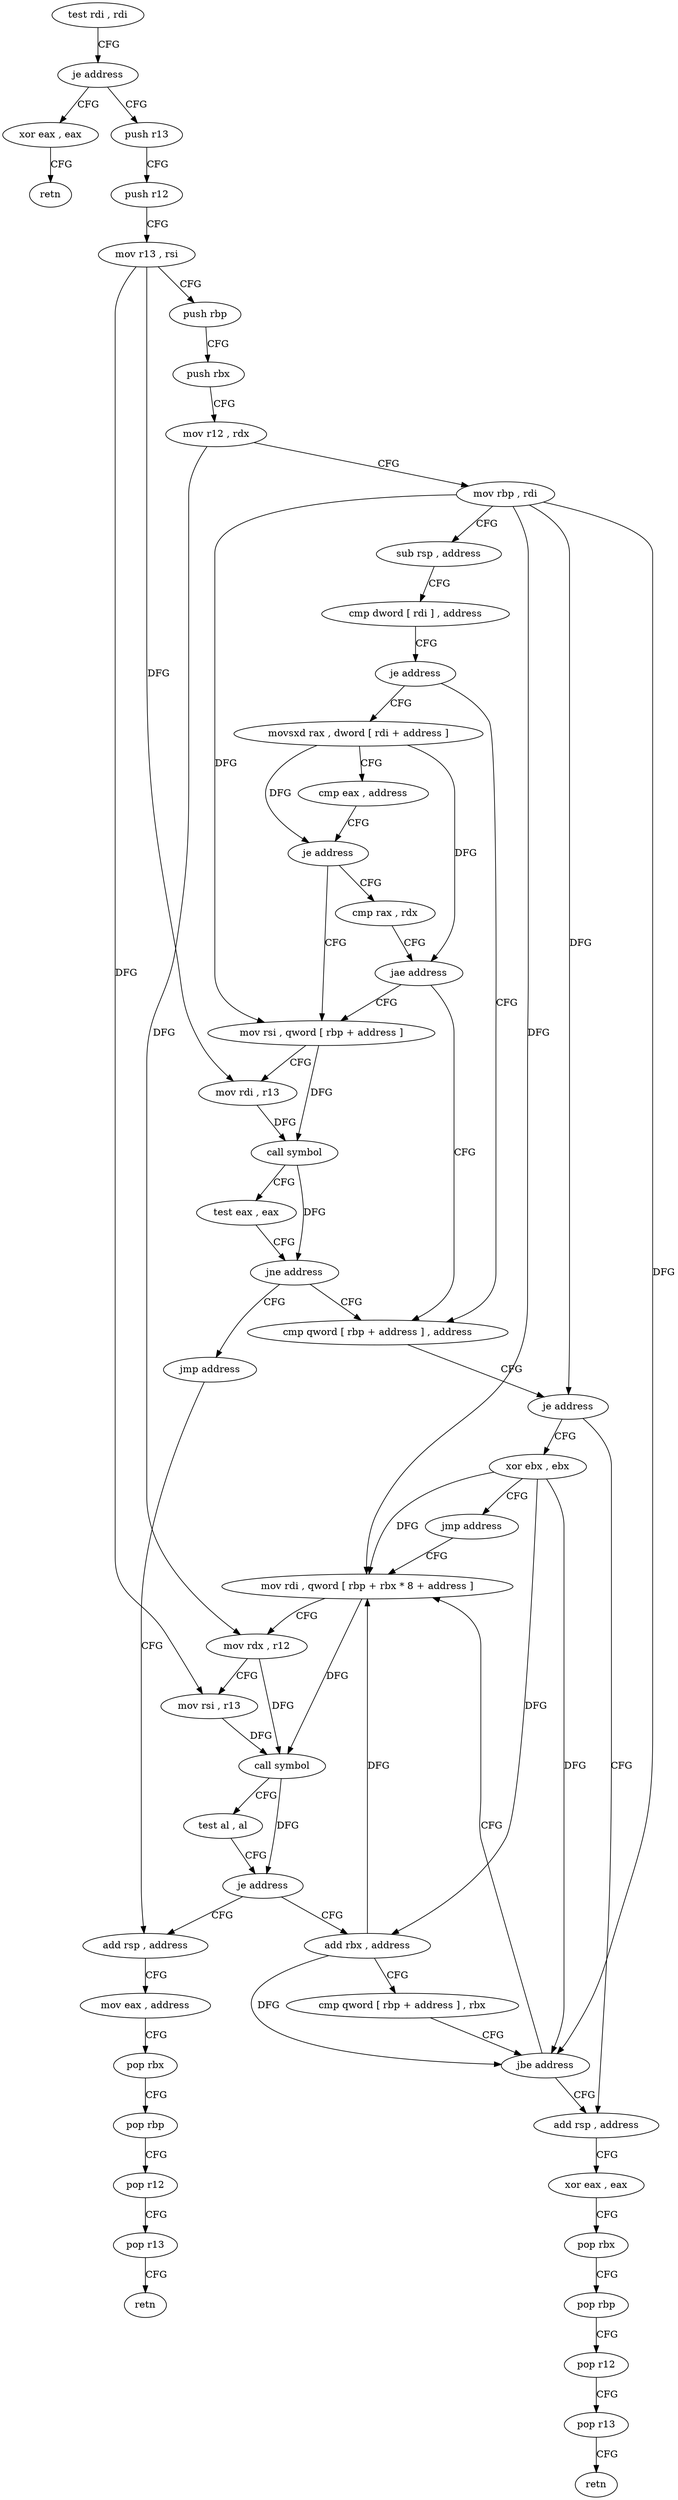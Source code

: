 digraph "func" {
"124016" [label = "test rdi , rdi" ]
"124019" [label = "je address" ]
"124160" [label = "xor eax , eax" ]
"124025" [label = "push r13" ]
"124162" [label = "retn" ]
"124027" [label = "push r12" ]
"124029" [label = "mov r13 , rsi" ]
"124032" [label = "push rbp" ]
"124033" [label = "push rbx" ]
"124034" [label = "mov r12 , rdx" ]
"124037" [label = "mov rbp , rdi" ]
"124040" [label = "sub rsp , address" ]
"124044" [label = "cmp dword [ rdi ] , address" ]
"124047" [label = "je address" ]
"124128" [label = "movsxd rax , dword [ rdi + address ]" ]
"124049" [label = "cmp qword [ rbp + address ] , address" ]
"124132" [label = "cmp eax , address" ]
"124135" [label = "je address" ]
"124142" [label = "mov rsi , qword [ rbp + address ]" ]
"124137" [label = "cmp rax , rdx" ]
"124054" [label = "je address" ]
"124112" [label = "add rsp , address" ]
"124056" [label = "xor ebx , ebx" ]
"124146" [label = "mov rdi , r13" ]
"124149" [label = "call symbol" ]
"124154" [label = "test eax , eax" ]
"124156" [label = "jne address" ]
"124158" [label = "jmp address" ]
"124140" [label = "jae address" ]
"124116" [label = "xor eax , eax" ]
"124118" [label = "pop rbx" ]
"124119" [label = "pop rbp" ]
"124120" [label = "pop r12" ]
"124122" [label = "pop r13" ]
"124124" [label = "retn" ]
"124058" [label = "jmp address" ]
"124074" [label = "mov rdi , qword [ rbp + rbx * 8 + address ]" ]
"124094" [label = "add rsp , address" ]
"124079" [label = "mov rdx , r12" ]
"124082" [label = "mov rsi , r13" ]
"124085" [label = "call symbol" ]
"124090" [label = "test al , al" ]
"124092" [label = "je address" ]
"124064" [label = "add rbx , address" ]
"124098" [label = "mov eax , address" ]
"124103" [label = "pop rbx" ]
"124104" [label = "pop rbp" ]
"124105" [label = "pop r12" ]
"124107" [label = "pop r13" ]
"124109" [label = "retn" ]
"124068" [label = "cmp qword [ rbp + address ] , rbx" ]
"124072" [label = "jbe address" ]
"124016" -> "124019" [ label = "CFG" ]
"124019" -> "124160" [ label = "CFG" ]
"124019" -> "124025" [ label = "CFG" ]
"124160" -> "124162" [ label = "CFG" ]
"124025" -> "124027" [ label = "CFG" ]
"124027" -> "124029" [ label = "CFG" ]
"124029" -> "124032" [ label = "CFG" ]
"124029" -> "124146" [ label = "DFG" ]
"124029" -> "124082" [ label = "DFG" ]
"124032" -> "124033" [ label = "CFG" ]
"124033" -> "124034" [ label = "CFG" ]
"124034" -> "124037" [ label = "CFG" ]
"124034" -> "124079" [ label = "DFG" ]
"124037" -> "124040" [ label = "CFG" ]
"124037" -> "124054" [ label = "DFG" ]
"124037" -> "124142" [ label = "DFG" ]
"124037" -> "124074" [ label = "DFG" ]
"124037" -> "124072" [ label = "DFG" ]
"124040" -> "124044" [ label = "CFG" ]
"124044" -> "124047" [ label = "CFG" ]
"124047" -> "124128" [ label = "CFG" ]
"124047" -> "124049" [ label = "CFG" ]
"124128" -> "124132" [ label = "CFG" ]
"124128" -> "124135" [ label = "DFG" ]
"124128" -> "124140" [ label = "DFG" ]
"124049" -> "124054" [ label = "CFG" ]
"124132" -> "124135" [ label = "CFG" ]
"124135" -> "124142" [ label = "CFG" ]
"124135" -> "124137" [ label = "CFG" ]
"124142" -> "124146" [ label = "CFG" ]
"124142" -> "124149" [ label = "DFG" ]
"124137" -> "124140" [ label = "CFG" ]
"124054" -> "124112" [ label = "CFG" ]
"124054" -> "124056" [ label = "CFG" ]
"124112" -> "124116" [ label = "CFG" ]
"124056" -> "124058" [ label = "CFG" ]
"124056" -> "124074" [ label = "DFG" ]
"124056" -> "124064" [ label = "DFG" ]
"124056" -> "124072" [ label = "DFG" ]
"124146" -> "124149" [ label = "DFG" ]
"124149" -> "124154" [ label = "CFG" ]
"124149" -> "124156" [ label = "DFG" ]
"124154" -> "124156" [ label = "CFG" ]
"124156" -> "124049" [ label = "CFG" ]
"124156" -> "124158" [ label = "CFG" ]
"124158" -> "124094" [ label = "CFG" ]
"124140" -> "124049" [ label = "CFG" ]
"124140" -> "124142" [ label = "CFG" ]
"124116" -> "124118" [ label = "CFG" ]
"124118" -> "124119" [ label = "CFG" ]
"124119" -> "124120" [ label = "CFG" ]
"124120" -> "124122" [ label = "CFG" ]
"124122" -> "124124" [ label = "CFG" ]
"124058" -> "124074" [ label = "CFG" ]
"124074" -> "124079" [ label = "CFG" ]
"124074" -> "124085" [ label = "DFG" ]
"124094" -> "124098" [ label = "CFG" ]
"124079" -> "124082" [ label = "CFG" ]
"124079" -> "124085" [ label = "DFG" ]
"124082" -> "124085" [ label = "DFG" ]
"124085" -> "124090" [ label = "CFG" ]
"124085" -> "124092" [ label = "DFG" ]
"124090" -> "124092" [ label = "CFG" ]
"124092" -> "124064" [ label = "CFG" ]
"124092" -> "124094" [ label = "CFG" ]
"124064" -> "124068" [ label = "CFG" ]
"124064" -> "124074" [ label = "DFG" ]
"124064" -> "124072" [ label = "DFG" ]
"124098" -> "124103" [ label = "CFG" ]
"124103" -> "124104" [ label = "CFG" ]
"124104" -> "124105" [ label = "CFG" ]
"124105" -> "124107" [ label = "CFG" ]
"124107" -> "124109" [ label = "CFG" ]
"124068" -> "124072" [ label = "CFG" ]
"124072" -> "124112" [ label = "CFG" ]
"124072" -> "124074" [ label = "CFG" ]
}
